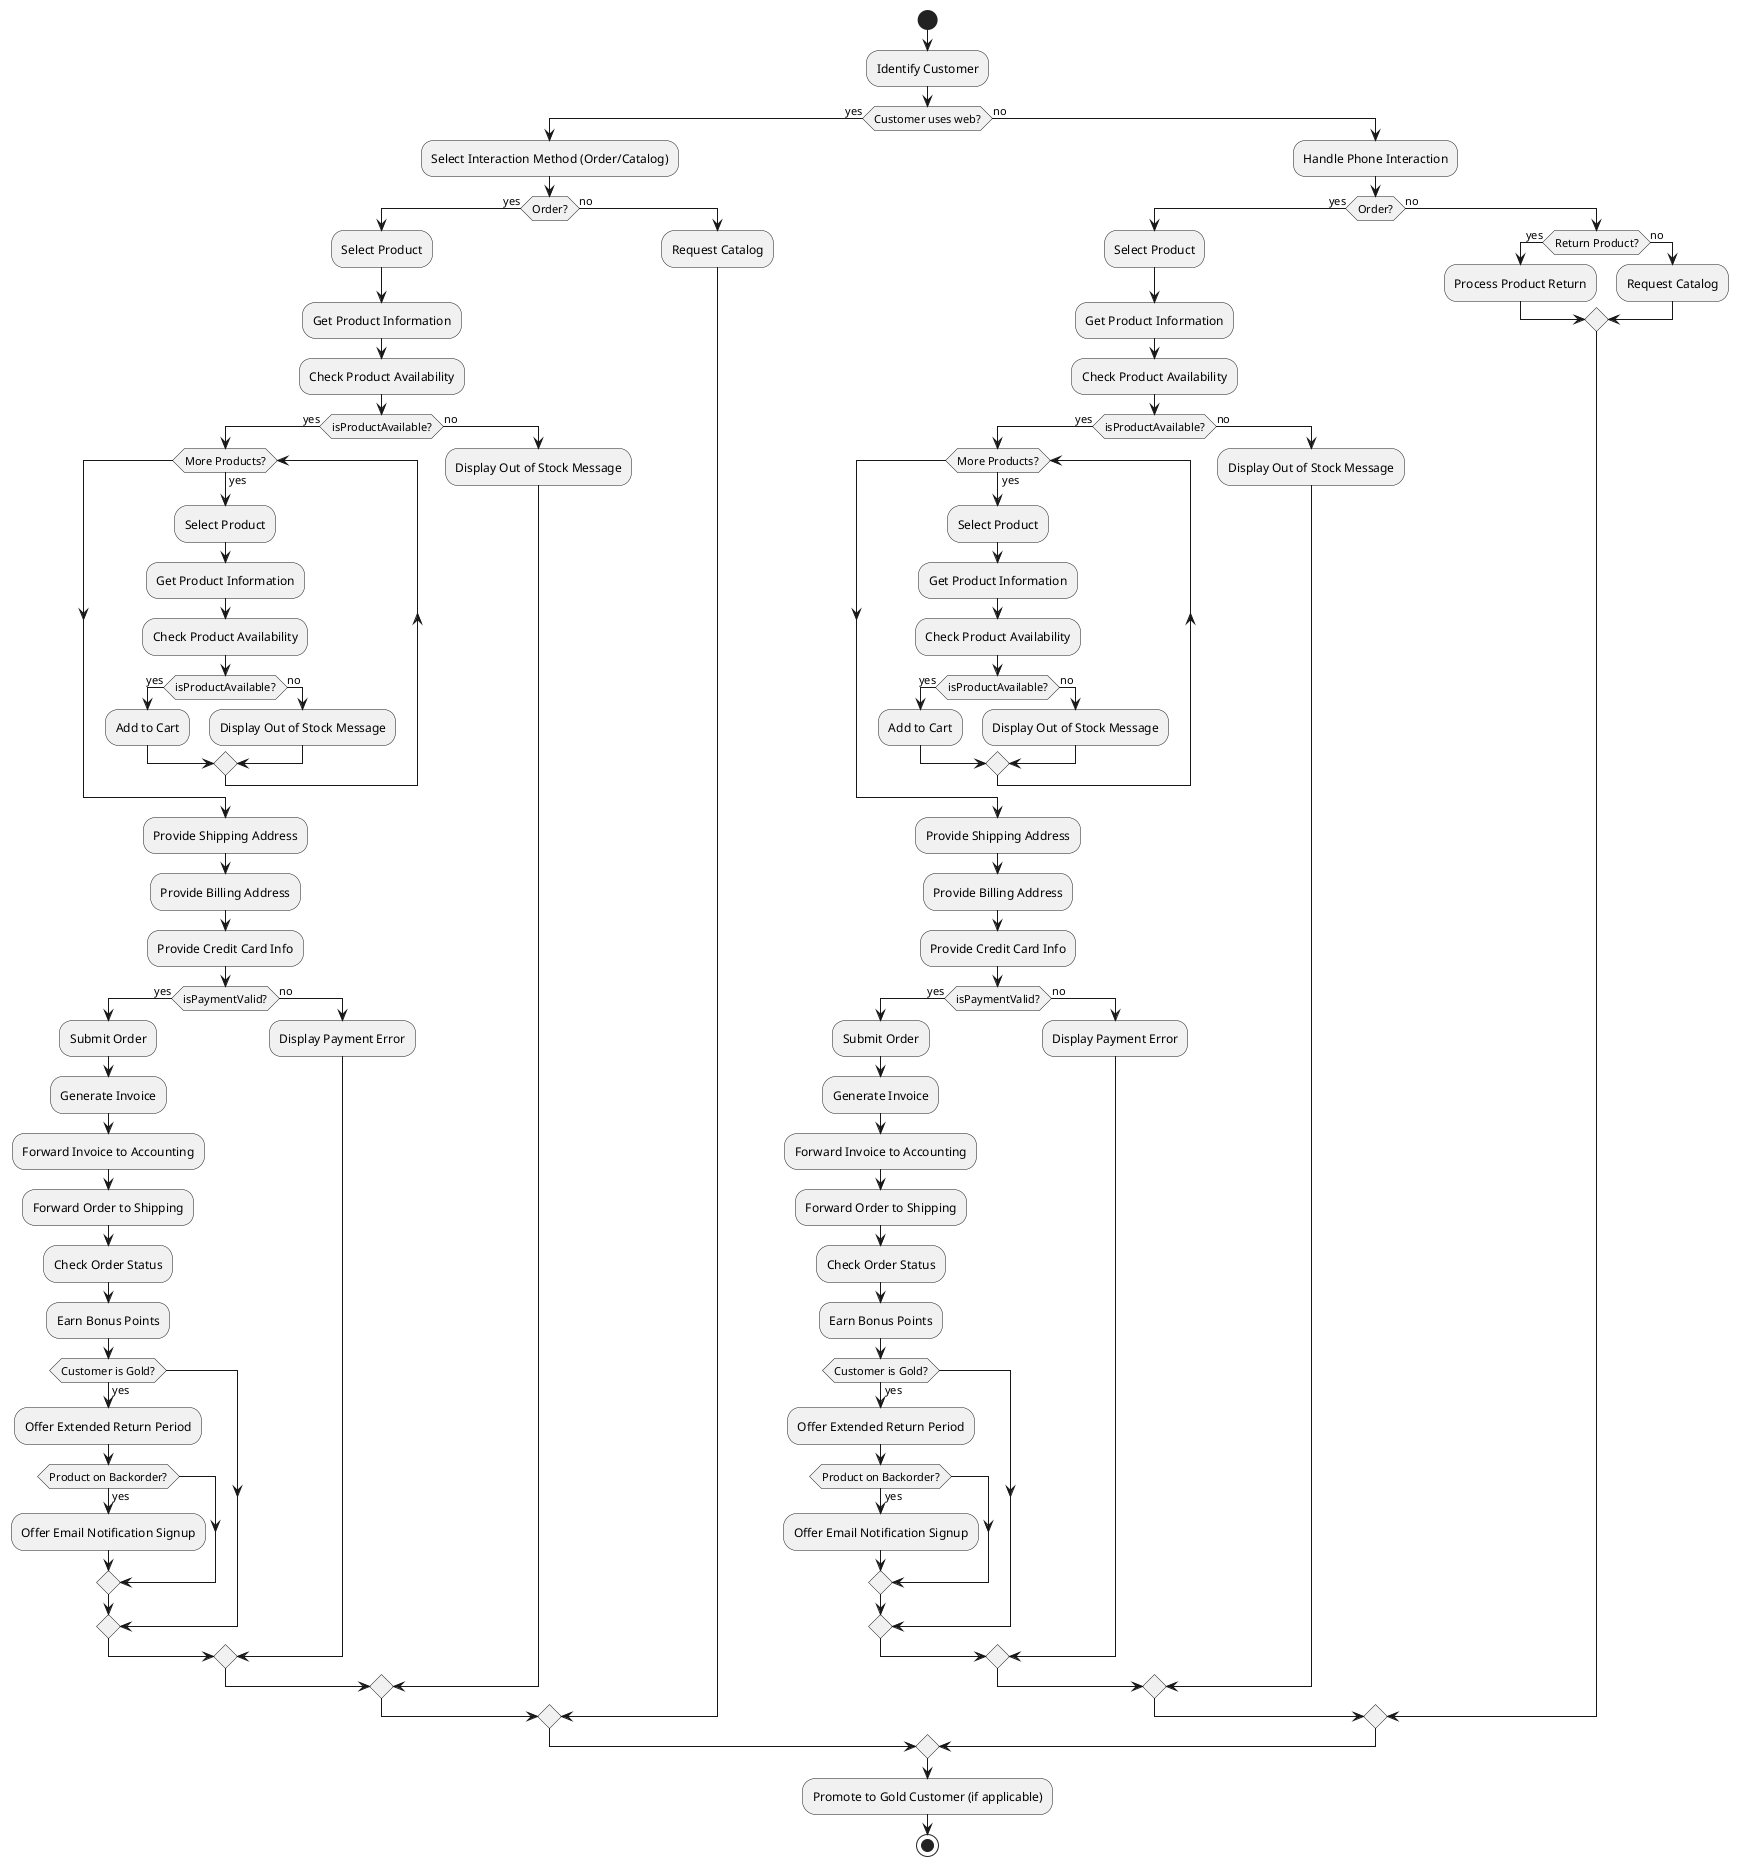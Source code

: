 @startuml
start

:Identify Customer;
if (Customer uses web?) then (yes)
    :Select Interaction Method (Order/Catalog);
    if (Order?) then (yes)
        :Select Product;
        :Get Product Information;
        :Check Product Availability;
        if (isProductAvailable?) then (yes)
            while (More Products?) is (yes)
                :Select Product;
                :Get Product Information;
                :Check Product Availability;
                if (isProductAvailable?) then (yes)
                    :Add to Cart;
                else (no)
                    :Display Out of Stock Message;
                endif
            endwhile
            :Provide Shipping Address;
            :Provide Billing Address;
            :Provide Credit Card Info;
            if (isPaymentValid?) then (yes)
                :Submit Order;
                :Generate Invoice;
                :Forward Invoice to Accounting;
                :Forward Order to Shipping;
                :Check Order Status;
                :Earn Bonus Points;
                if (Customer is Gold?) then (yes)
                    :Offer Extended Return Period;
                    if (Product on Backorder?) then (yes)
                        :Offer Email Notification Signup;
                    endif
                endif
            else (no)
                :Display Payment Error;
            endif
        else (no)
            :Display Out of Stock Message;
        endif
    else (no)
        :Request Catalog;
    endif
else (no)
    :Handle Phone Interaction;
    if (Order?) then (yes)
        :Select Product;
        :Get Product Information;
        :Check Product Availability;
        if (isProductAvailable?) then (yes)
            while (More Products?) is (yes)
                :Select Product;
                :Get Product Information;
                :Check Product Availability;
                if (isProductAvailable?) then (yes)
                    :Add to Cart;
                else (no)
                    :Display Out of Stock Message;
                endif
            endwhile
            :Provide Shipping Address;
            :Provide Billing Address;
            :Provide Credit Card Info;
            if (isPaymentValid?) then (yes)
                :Submit Order;
                :Generate Invoice;
                :Forward Invoice to Accounting;
                :Forward Order to Shipping;
                :Check Order Status;
                :Earn Bonus Points;
                if (Customer is Gold?) then (yes)
                    :Offer Extended Return Period;
                    if (Product on Backorder?) then (yes)
                        :Offer Email Notification Signup;
                    endif
                endif
            else (no)
                :Display Payment Error;
            endif
        else (no)
            :Display Out of Stock Message;
        endif
    else (no)
        if (Return Product?) then (yes)
            :Process Product Return;
        else (no)
            :Request Catalog;
        endif
    endif
endif

:Promote to Gold Customer (if applicable);

stop
@enduml
